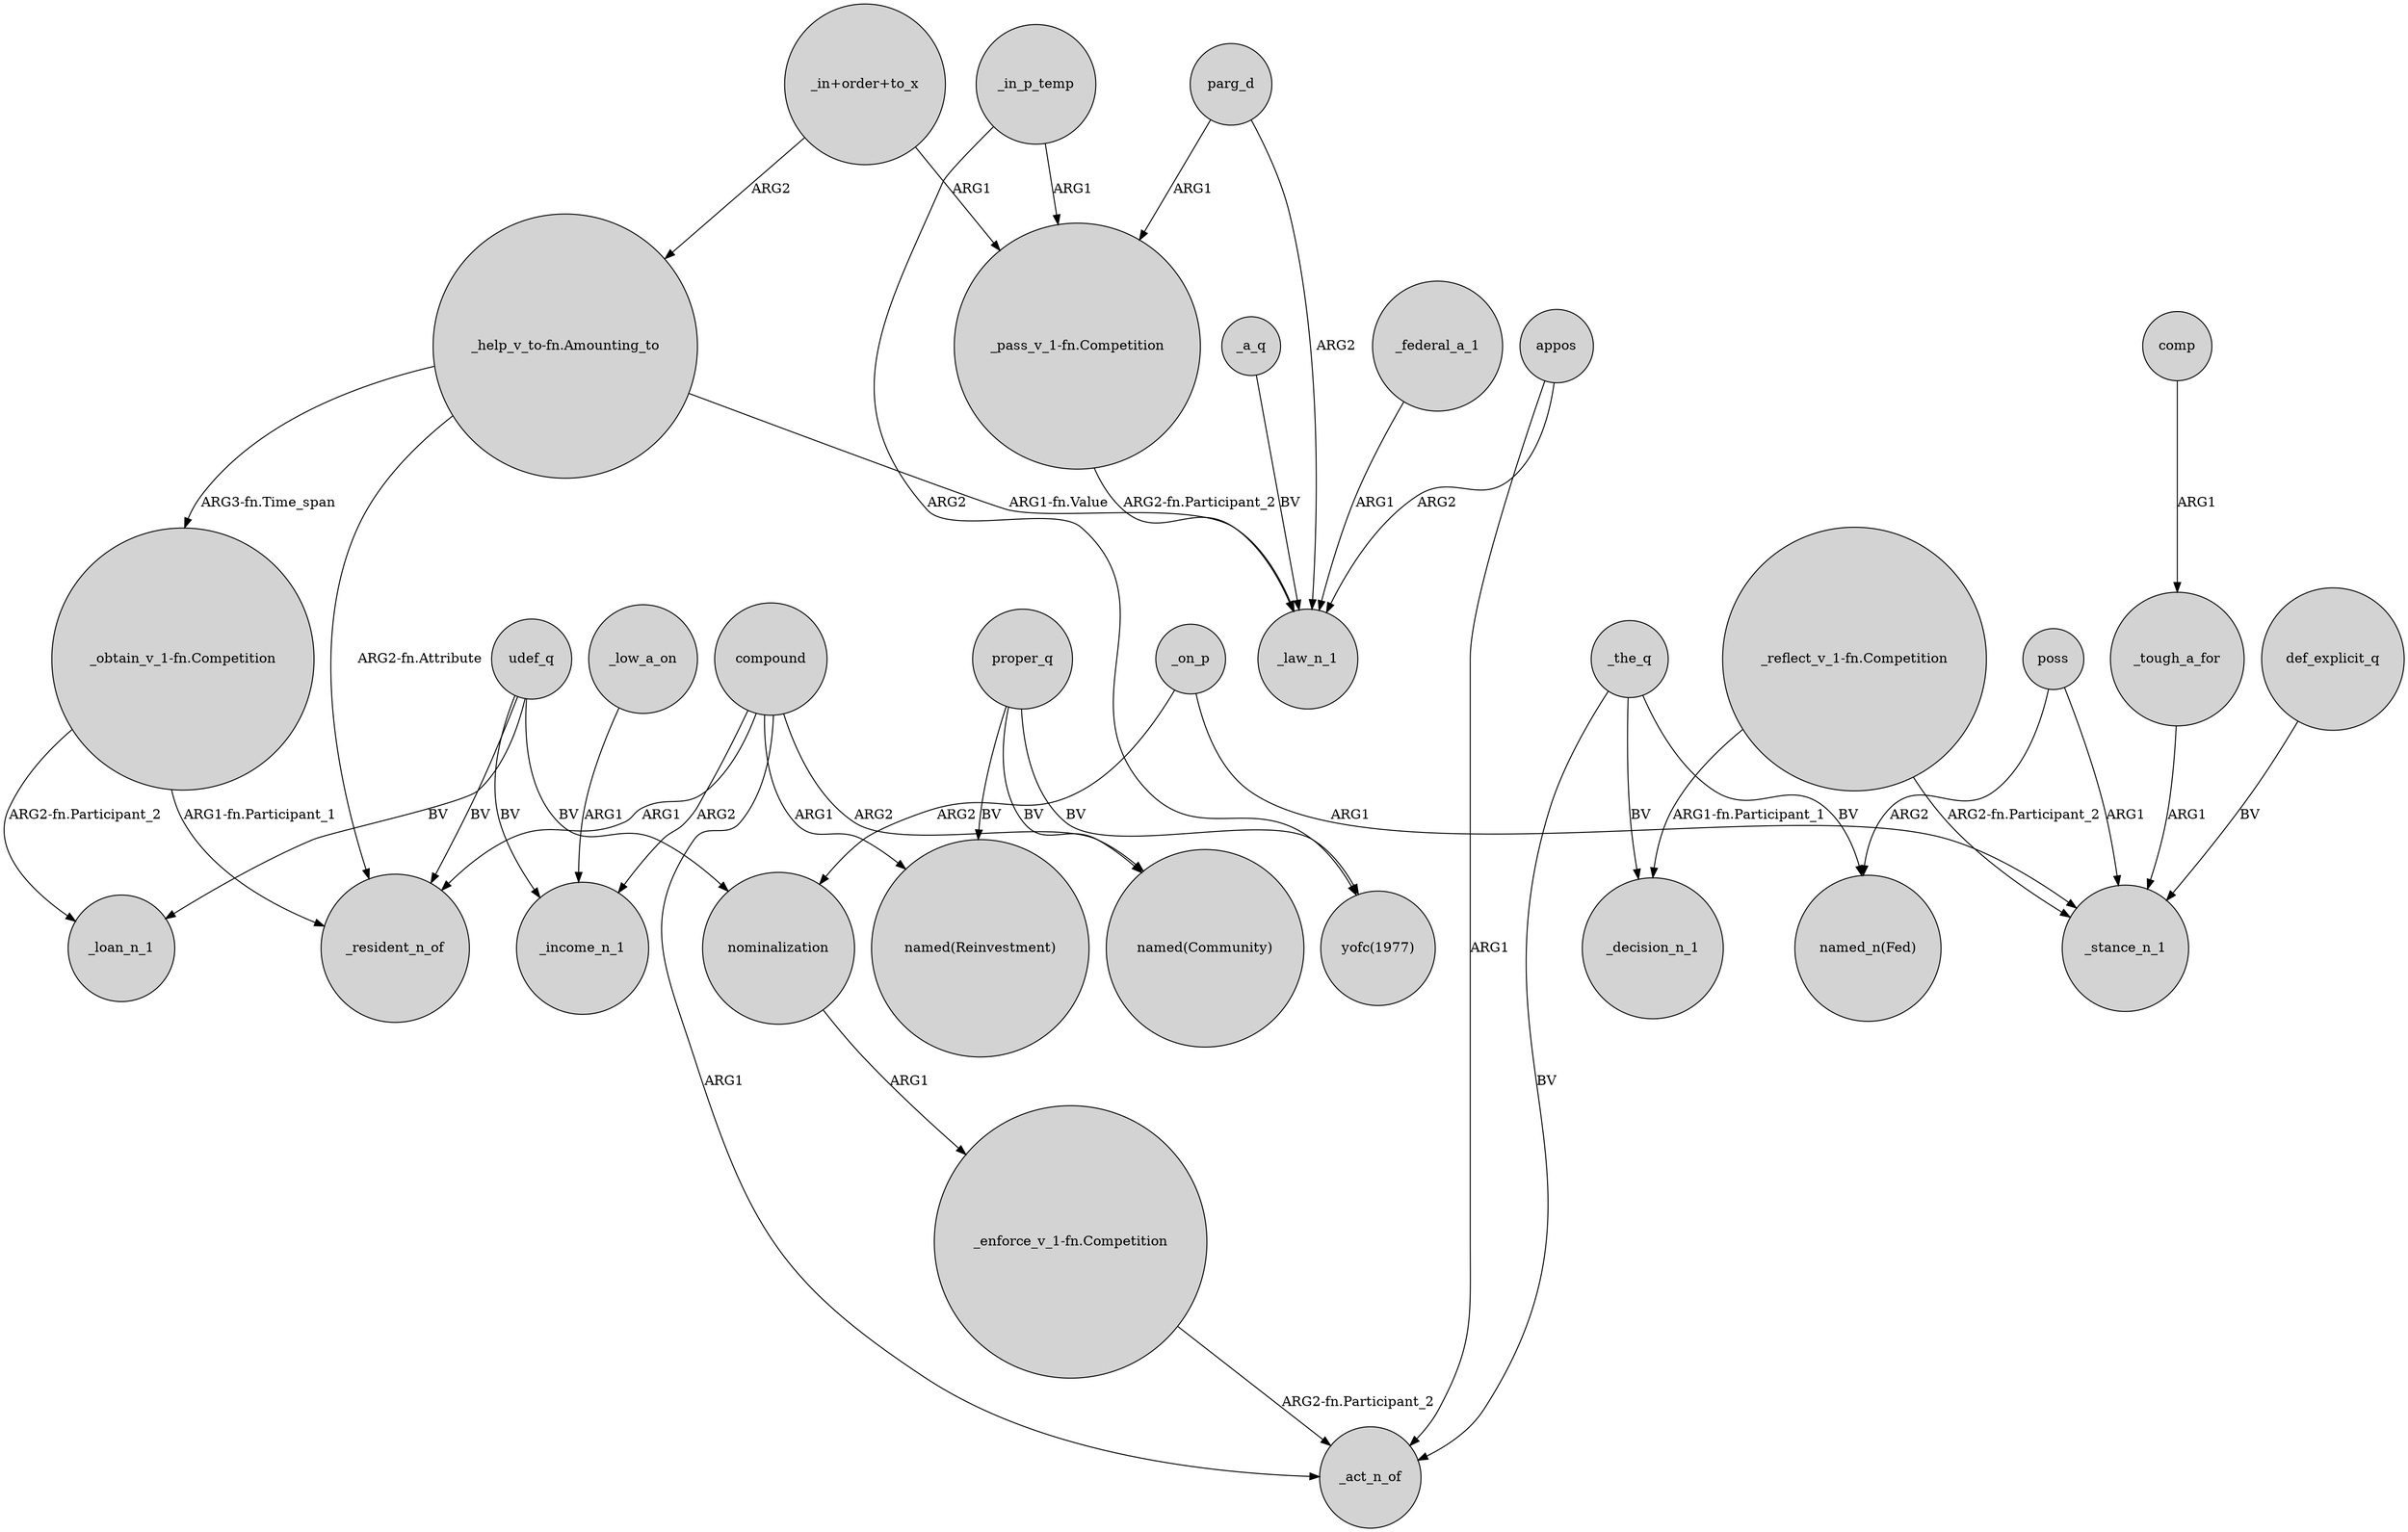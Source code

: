 digraph {
	node [shape=circle style=filled]
	udef_q -> _resident_n_of [label=BV]
	proper_q -> "named(Reinvestment)" [label=BV]
	"_in+order+to_x" -> "_pass_v_1-fn.Competition" [label=ARG1]
	"_enforce_v_1-fn.Competition" -> _act_n_of [label="ARG2-fn.Participant_2"]
	_on_p -> nominalization [label=ARG2]
	def_explicit_q -> _stance_n_1 [label=BV]
	udef_q -> _income_n_1 [label=BV]
	_in_p_temp -> "_pass_v_1-fn.Competition" [label=ARG1]
	udef_q -> _loan_n_1 [label=BV]
	parg_d -> "_pass_v_1-fn.Competition" [label=ARG1]
	"_in+order+to_x" -> "_help_v_to-fn.Amounting_to" [label=ARG2]
	udef_q -> nominalization [label=BV]
	proper_q -> "named(Community)" [label=BV]
	"_obtain_v_1-fn.Competition" -> _loan_n_1 [label="ARG2-fn.Participant_2"]
	_the_q -> "named_n(Fed)" [label=BV]
	poss -> "named_n(Fed)" [label=ARG2]
	"_reflect_v_1-fn.Competition" -> _stance_n_1 [label="ARG2-fn.Participant_2"]
	_on_p -> _stance_n_1 [label=ARG1]
	_low_a_on -> _income_n_1 [label=ARG1]
	compound -> _act_n_of [label=ARG1]
	"_reflect_v_1-fn.Competition" -> _decision_n_1 [label="ARG1-fn.Participant_1"]
	"_pass_v_1-fn.Competition" -> _law_n_1 [label="ARG2-fn.Participant_2"]
	"_help_v_to-fn.Amounting_to" -> _law_n_1 [label="ARG1-fn.Value"]
	_tough_a_for -> _stance_n_1 [label=ARG1]
	appos -> _act_n_of [label=ARG1]
	compound -> "named(Reinvestment)" [label=ARG1]
	compound -> "named(Community)" [label=ARG2]
	proper_q -> "yofc(1977)" [label=BV]
	parg_d -> _law_n_1 [label=ARG2]
	comp -> _tough_a_for [label=ARG1]
	compound -> _resident_n_of [label=ARG1]
	_in_p_temp -> "yofc(1977)" [label=ARG2]
	poss -> _stance_n_1 [label=ARG1]
	_a_q -> _law_n_1 [label=BV]
	appos -> _law_n_1 [label=ARG2]
	_federal_a_1 -> _law_n_1 [label=ARG1]
	_the_q -> _decision_n_1 [label=BV]
	compound -> _income_n_1 [label=ARG2]
	"_help_v_to-fn.Amounting_to" -> _resident_n_of [label="ARG2-fn.Attribute"]
	_the_q -> _act_n_of [label=BV]
	"_help_v_to-fn.Amounting_to" -> "_obtain_v_1-fn.Competition" [label="ARG3-fn.Time_span"]
	nominalization -> "_enforce_v_1-fn.Competition" [label=ARG1]
	"_obtain_v_1-fn.Competition" -> _resident_n_of [label="ARG1-fn.Participant_1"]
}
